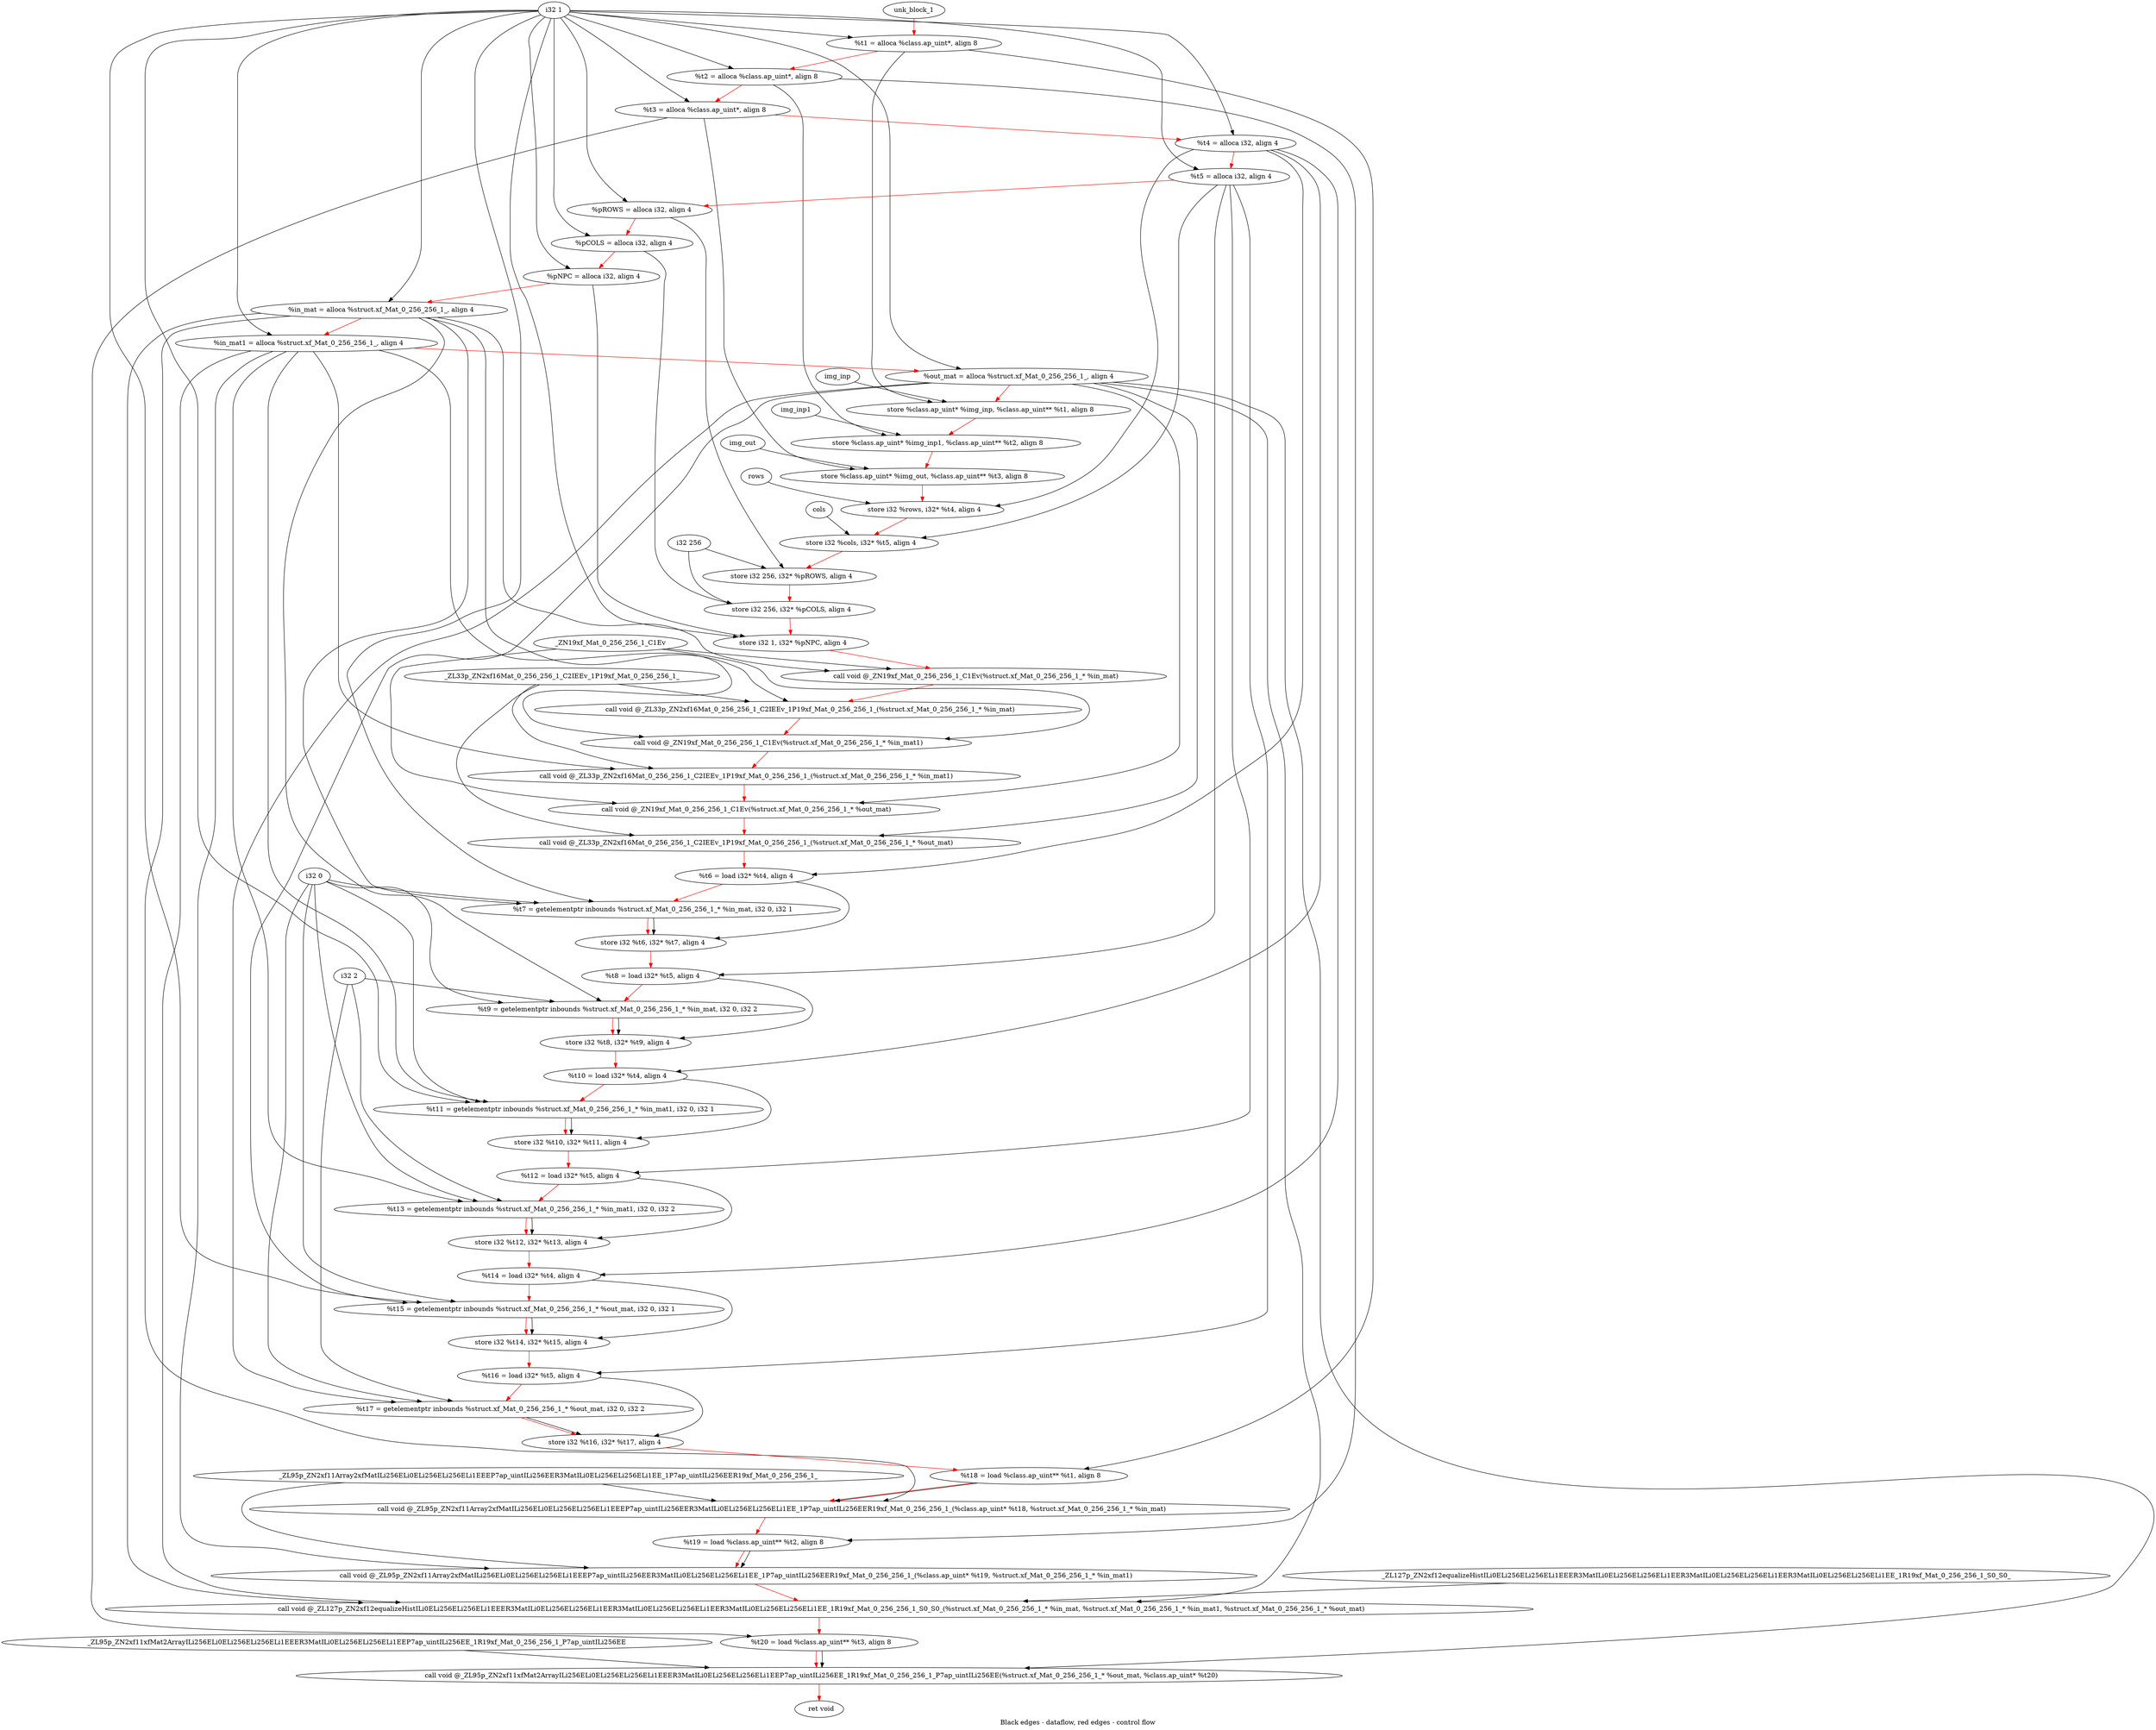digraph G {
compound=true
label="Black edges - dataflow, red edges - control flow"
"t1" [label="  %t1 = alloca %class.ap_uint*, align 8"]
"t2" [label="  %t2 = alloca %class.ap_uint*, align 8"]
"t3" [label="  %t3 = alloca %class.ap_uint*, align 8"]
"t4" [label="  %t4 = alloca i32, align 4"]
"t5" [label="  %t5 = alloca i32, align 4"]
"pROWS" [label="  %pROWS = alloca i32, align 4"]
"pCOLS" [label="  %pCOLS = alloca i32, align 4"]
"pNPC" [label="  %pNPC = alloca i32, align 4"]
"in_mat" [label="  %in_mat = alloca %struct.xf_Mat_0_256_256_1_, align 4"]
"in_mat1" [label="  %in_mat1 = alloca %struct.xf_Mat_0_256_256_1_, align 4"]
"out_mat" [label="  %out_mat = alloca %struct.xf_Mat_0_256_256_1_, align 4"]
"_1" [label="  store %class.ap_uint* %img_inp, %class.ap_uint** %t1, align 8"]
"_2" [label="  store %class.ap_uint* %img_inp1, %class.ap_uint** %t2, align 8"]
"_3" [label="  store %class.ap_uint* %img_out, %class.ap_uint** %t3, align 8"]
"_4" [label="  store i32 %rows, i32* %t4, align 4"]
"_5" [label="  store i32 %cols, i32* %t5, align 4"]
"_6" [label="  store i32 256, i32* %pROWS, align 4"]
"_7" [label="  store i32 256, i32* %pCOLS, align 4"]
"_8" [label="  store i32 1, i32* %pNPC, align 4"]
"_9" [label="  call void @_ZN19xf_Mat_0_256_256_1_C1Ev(%struct.xf_Mat_0_256_256_1_* %in_mat)"]
"_10" [label="  call void @_ZL33p_ZN2xf16Mat_0_256_256_1_C2IEEv_1P19xf_Mat_0_256_256_1_(%struct.xf_Mat_0_256_256_1_* %in_mat)"]
"_11" [label="  call void @_ZN19xf_Mat_0_256_256_1_C1Ev(%struct.xf_Mat_0_256_256_1_* %in_mat1)"]
"_12" [label="  call void @_ZL33p_ZN2xf16Mat_0_256_256_1_C2IEEv_1P19xf_Mat_0_256_256_1_(%struct.xf_Mat_0_256_256_1_* %in_mat1)"]
"_13" [label="  call void @_ZN19xf_Mat_0_256_256_1_C1Ev(%struct.xf_Mat_0_256_256_1_* %out_mat)"]
"_14" [label="  call void @_ZL33p_ZN2xf16Mat_0_256_256_1_C2IEEv_1P19xf_Mat_0_256_256_1_(%struct.xf_Mat_0_256_256_1_* %out_mat)"]
"t6" [label="  %t6 = load i32* %t4, align 4"]
"t7" [label="  %t7 = getelementptr inbounds %struct.xf_Mat_0_256_256_1_* %in_mat, i32 0, i32 1"]
"_15" [label="  store i32 %t6, i32* %t7, align 4"]
"t8" [label="  %t8 = load i32* %t5, align 4"]
"t9" [label="  %t9 = getelementptr inbounds %struct.xf_Mat_0_256_256_1_* %in_mat, i32 0, i32 2"]
"_16" [label="  store i32 %t8, i32* %t9, align 4"]
"t10" [label="  %t10 = load i32* %t4, align 4"]
"t11" [label="  %t11 = getelementptr inbounds %struct.xf_Mat_0_256_256_1_* %in_mat1, i32 0, i32 1"]
"_17" [label="  store i32 %t10, i32* %t11, align 4"]
"t12" [label="  %t12 = load i32* %t5, align 4"]
"t13" [label="  %t13 = getelementptr inbounds %struct.xf_Mat_0_256_256_1_* %in_mat1, i32 0, i32 2"]
"_18" [label="  store i32 %t12, i32* %t13, align 4"]
"t14" [label="  %t14 = load i32* %t4, align 4"]
"t15" [label="  %t15 = getelementptr inbounds %struct.xf_Mat_0_256_256_1_* %out_mat, i32 0, i32 1"]
"_19" [label="  store i32 %t14, i32* %t15, align 4"]
"t16" [label="  %t16 = load i32* %t5, align 4"]
"t17" [label="  %t17 = getelementptr inbounds %struct.xf_Mat_0_256_256_1_* %out_mat, i32 0, i32 2"]
"_20" [label="  store i32 %t16, i32* %t17, align 4"]
"t18" [label="  %t18 = load %class.ap_uint** %t1, align 8"]
"_21" [label="  call void @_ZL95p_ZN2xf11Array2xfMatILi256ELi0ELi256ELi256ELi1EEEP7ap_uintILi256EER3MatILi0ELi256ELi256ELi1EE_1P7ap_uintILi256EER19xf_Mat_0_256_256_1_(%class.ap_uint* %t18, %struct.xf_Mat_0_256_256_1_* %in_mat)"]
"t19" [label="  %t19 = load %class.ap_uint** %t2, align 8"]
"_22" [label="  call void @_ZL95p_ZN2xf11Array2xfMatILi256ELi0ELi256ELi256ELi1EEEP7ap_uintILi256EER3MatILi0ELi256ELi256ELi1EE_1P7ap_uintILi256EER19xf_Mat_0_256_256_1_(%class.ap_uint* %t19, %struct.xf_Mat_0_256_256_1_* %in_mat1)"]
"_23" [label="  call void @_ZL127p_ZN2xf12equalizeHistILi0ELi256ELi256ELi1EEER3MatILi0ELi256ELi256ELi1EER3MatILi0ELi256ELi256ELi1EER3MatILi0ELi256ELi256ELi1EE_1R19xf_Mat_0_256_256_1_S0_S0_(%struct.xf_Mat_0_256_256_1_* %in_mat, %struct.xf_Mat_0_256_256_1_* %in_mat1, %struct.xf_Mat_0_256_256_1_* %out_mat)"]
"t20" [label="  %t20 = load %class.ap_uint** %t3, align 8"]
"_24" [label="  call void @_ZL95p_ZN2xf11xfMat2ArrayILi256ELi0ELi256ELi256ELi1EEER3MatILi0ELi256ELi256ELi1EEP7ap_uintILi256EE_1R19xf_Mat_0_256_256_1_P7ap_uintILi256EE(%struct.xf_Mat_0_256_256_1_* %out_mat, %class.ap_uint* %t20)"]
"_25" [label="  ret void"]
"unk_block_1" -> "t1"[color=red]
"i32 1" -> "t1"
"t1" -> "t2"[color=red weight=2]
"i32 1" -> "t2"
"t2" -> "t3"[color=red weight=2]
"i32 1" -> "t3"
"t3" -> "t4"[color=red weight=2]
"i32 1" -> "t4"
"t4" -> "t5"[color=red weight=2]
"i32 1" -> "t5"
"t5" -> "pROWS"[color=red weight=2]
"i32 1" -> "pROWS"
"pROWS" -> "pCOLS"[color=red weight=2]
"i32 1" -> "pCOLS"
"pCOLS" -> "pNPC"[color=red weight=2]
"i32 1" -> "pNPC"
"pNPC" -> "in_mat"[color=red weight=2]
"i32 1" -> "in_mat"
"in_mat" -> "in_mat1"[color=red weight=2]
"i32 1" -> "in_mat1"
"in_mat1" -> "out_mat"[color=red weight=2]
"i32 1" -> "out_mat"
"out_mat" -> "_1"[color=red weight=2]
"img_inp" -> "_1"
"t1" -> "_1"
"_1" -> "_2"[color=red weight=2]
"img_inp1" -> "_2"
"t2" -> "_2"
"_2" -> "_3"[color=red weight=2]
"img_out" -> "_3"
"t3" -> "_3"
"_3" -> "_4"[color=red weight=2]
"rows" -> "_4"
"t4" -> "_4"
"_4" -> "_5"[color=red weight=2]
"cols" -> "_5"
"t5" -> "_5"
"_5" -> "_6"[color=red weight=2]
"i32 256" -> "_6"
"pROWS" -> "_6"
"_6" -> "_7"[color=red weight=2]
"i32 256" -> "_7"
"pCOLS" -> "_7"
"_7" -> "_8"[color=red weight=2]
"i32 1" -> "_8"
"pNPC" -> "_8"
"_8" -> "_9"[color=red weight=2]
"in_mat" -> "_9"
"_ZN19xf_Mat_0_256_256_1_C1Ev" -> "_9"
"_9" -> "_10"[color=red weight=2]
"in_mat" -> "_10"
"_ZL33p_ZN2xf16Mat_0_256_256_1_C2IEEv_1P19xf_Mat_0_256_256_1_" -> "_10"
"_10" -> "_11"[color=red weight=2]
"in_mat1" -> "_11"
"_ZN19xf_Mat_0_256_256_1_C1Ev" -> "_11"
"_11" -> "_12"[color=red weight=2]
"in_mat1" -> "_12"
"_ZL33p_ZN2xf16Mat_0_256_256_1_C2IEEv_1P19xf_Mat_0_256_256_1_" -> "_12"
"_12" -> "_13"[color=red weight=2]
"out_mat" -> "_13"
"_ZN19xf_Mat_0_256_256_1_C1Ev" -> "_13"
"_13" -> "_14"[color=red weight=2]
"out_mat" -> "_14"
"_ZL33p_ZN2xf16Mat_0_256_256_1_C2IEEv_1P19xf_Mat_0_256_256_1_" -> "_14"
"_14" -> "t6"[color=red weight=2]
"t4" -> "t6"
"t6" -> "t7"[color=red weight=2]
"in_mat" -> "t7"
"i32 0" -> "t7"
"i32 1" -> "t7"
"t7" -> "_15"[color=red weight=2]
"t6" -> "_15"
"t7" -> "_15"
"_15" -> "t8"[color=red weight=2]
"t5" -> "t8"
"t8" -> "t9"[color=red weight=2]
"in_mat" -> "t9"
"i32 0" -> "t9"
"i32 2" -> "t9"
"t9" -> "_16"[color=red weight=2]
"t8" -> "_16"
"t9" -> "_16"
"_16" -> "t10"[color=red weight=2]
"t4" -> "t10"
"t10" -> "t11"[color=red weight=2]
"in_mat1" -> "t11"
"i32 0" -> "t11"
"i32 1" -> "t11"
"t11" -> "_17"[color=red weight=2]
"t10" -> "_17"
"t11" -> "_17"
"_17" -> "t12"[color=red weight=2]
"t5" -> "t12"
"t12" -> "t13"[color=red weight=2]
"in_mat1" -> "t13"
"i32 0" -> "t13"
"i32 2" -> "t13"
"t13" -> "_18"[color=red weight=2]
"t12" -> "_18"
"t13" -> "_18"
"_18" -> "t14"[color=red weight=2]
"t4" -> "t14"
"t14" -> "t15"[color=red weight=2]
"out_mat" -> "t15"
"i32 0" -> "t15"
"i32 1" -> "t15"
"t15" -> "_19"[color=red weight=2]
"t14" -> "_19"
"t15" -> "_19"
"_19" -> "t16"[color=red weight=2]
"t5" -> "t16"
"t16" -> "t17"[color=red weight=2]
"out_mat" -> "t17"
"i32 0" -> "t17"
"i32 2" -> "t17"
"t17" -> "_20"[color=red weight=2]
"t16" -> "_20"
"t17" -> "_20"
"_20" -> "t18"[color=red weight=2]
"t1" -> "t18"
"t18" -> "_21"[color=red weight=2]
"t18" -> "_21"
"in_mat" -> "_21"
"_ZL95p_ZN2xf11Array2xfMatILi256ELi0ELi256ELi256ELi1EEEP7ap_uintILi256EER3MatILi0ELi256ELi256ELi1EE_1P7ap_uintILi256EER19xf_Mat_0_256_256_1_" -> "_21"
"_21" -> "t19"[color=red weight=2]
"t2" -> "t19"
"t19" -> "_22"[color=red weight=2]
"t19" -> "_22"
"in_mat1" -> "_22"
"_ZL95p_ZN2xf11Array2xfMatILi256ELi0ELi256ELi256ELi1EEEP7ap_uintILi256EER3MatILi0ELi256ELi256ELi1EE_1P7ap_uintILi256EER19xf_Mat_0_256_256_1_" -> "_22"
"_22" -> "_23"[color=red weight=2]
"in_mat" -> "_23"
"in_mat1" -> "_23"
"out_mat" -> "_23"
"_ZL127p_ZN2xf12equalizeHistILi0ELi256ELi256ELi1EEER3MatILi0ELi256ELi256ELi1EER3MatILi0ELi256ELi256ELi1EER3MatILi0ELi256ELi256ELi1EE_1R19xf_Mat_0_256_256_1_S0_S0_" -> "_23"
"_23" -> "t20"[color=red weight=2]
"t3" -> "t20"
"t20" -> "_24"[color=red weight=2]
"out_mat" -> "_24"
"t20" -> "_24"
"_ZL95p_ZN2xf11xfMat2ArrayILi256ELi0ELi256ELi256ELi1EEER3MatILi0ELi256ELi256ELi1EEP7ap_uintILi256EE_1R19xf_Mat_0_256_256_1_P7ap_uintILi256EE" -> "_24"
"_24" -> "_25"[color=red weight=2]

}
